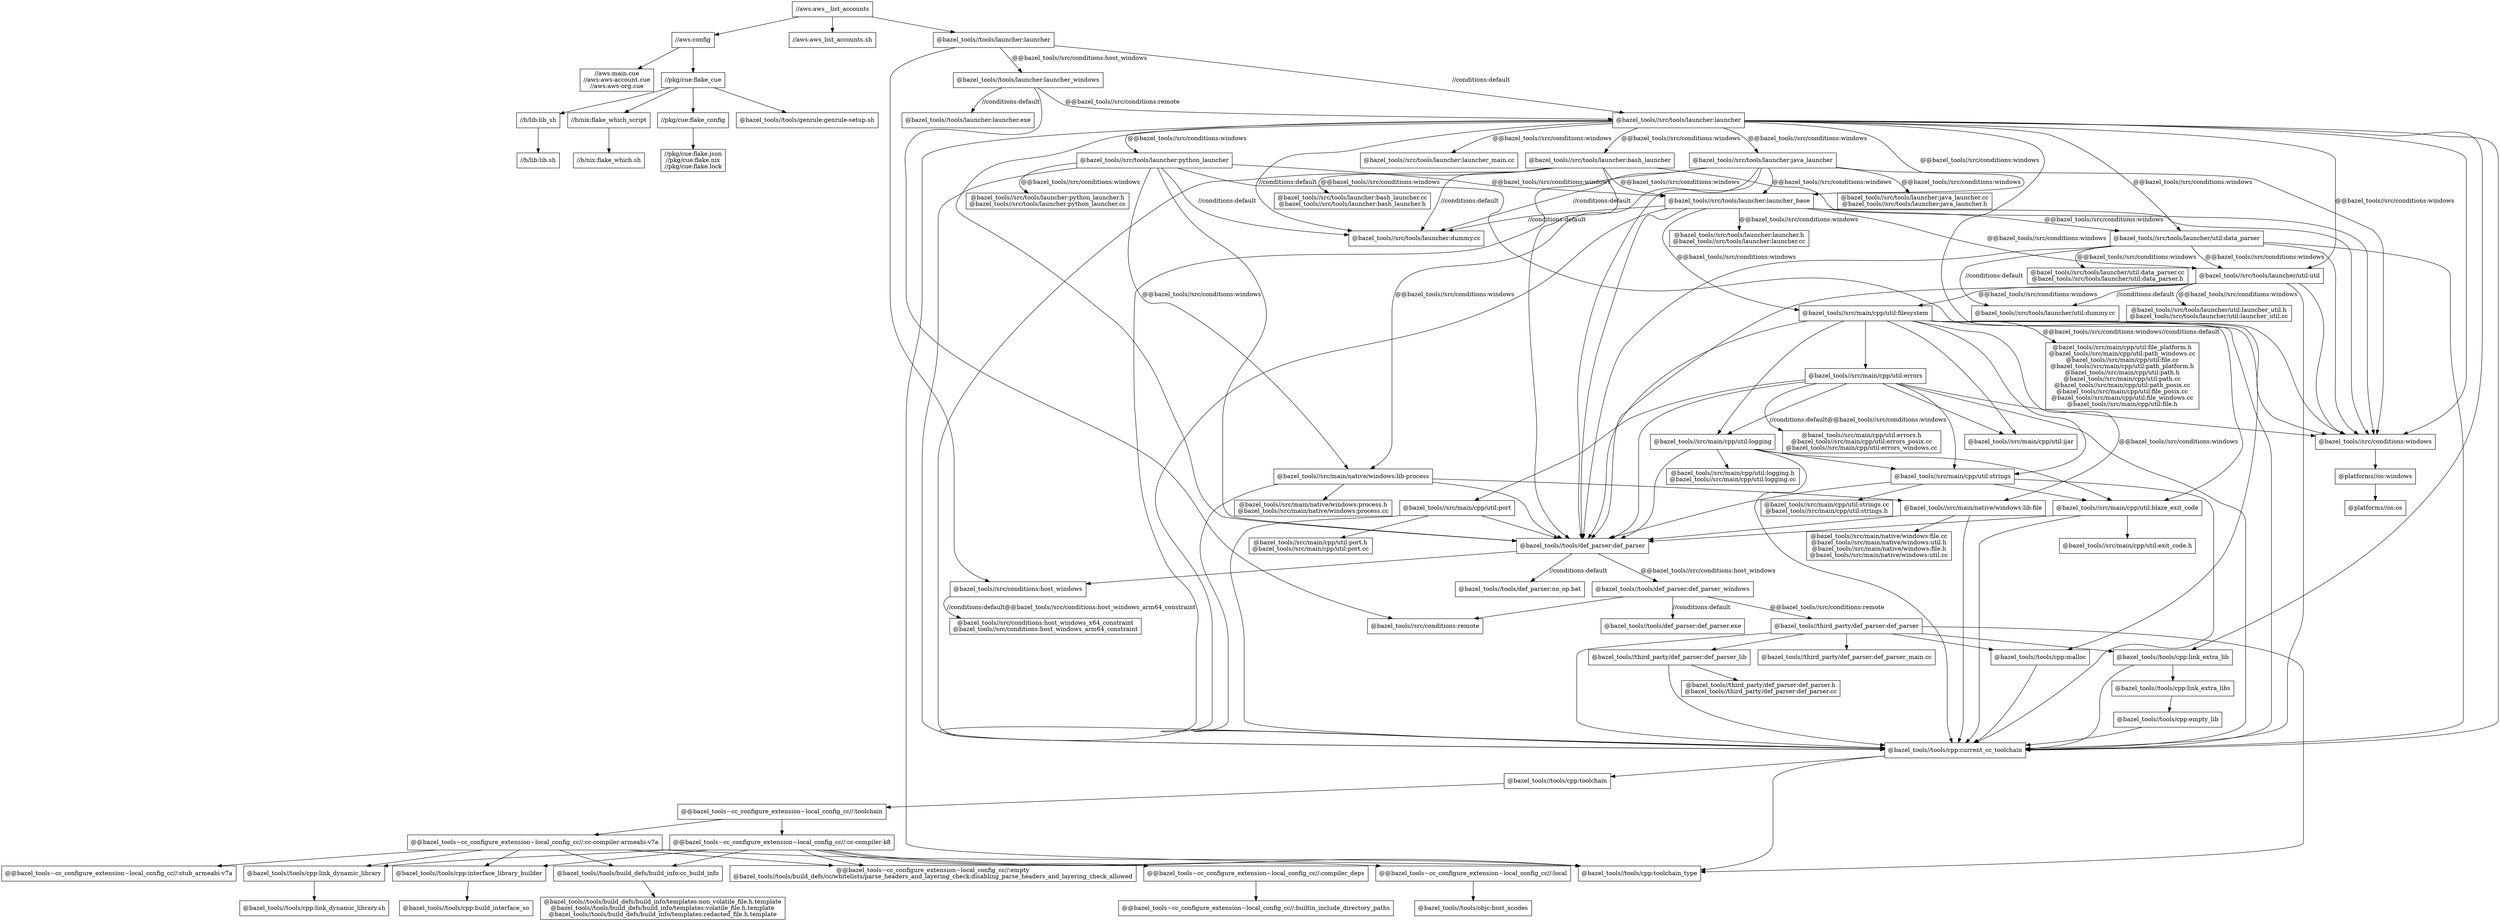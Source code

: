 digraph mygraph {
  node [shape=box];
  "//aws:aws__list_accounts"
  "//aws:aws__list_accounts" -> "//aws:config"
  "//aws:aws__list_accounts" -> "//aws:aws_list_accounts.sh"
  "//aws:aws__list_accounts" -> "@bazel_tools//tools/launcher:launcher"
  "@bazel_tools//tools/launcher:launcher"
  "@bazel_tools//tools/launcher:launcher" -> "@bazel_tools//tools/launcher:launcher_windows"
  [label="@@bazel_tools//src/conditions:host_windows"];
  "@bazel_tools//tools/launcher:launcher" -> "@bazel_tools//src/tools/launcher:launcher"
  [label="//conditions:default"];
  "@bazel_tools//tools/launcher:launcher" -> "@bazel_tools//src/conditions:host_windows"
  "@bazel_tools//tools/launcher:launcher_windows"
  "@bazel_tools//tools/launcher:launcher_windows" -> "@bazel_tools//tools/launcher:launcher.exe"
  [label="//conditions:default"];
  "@bazel_tools//tools/launcher:launcher_windows" -> "@bazel_tools//src/conditions:remote"
  "@bazel_tools//tools/launcher:launcher_windows" -> "@bazel_tools//src/tools/launcher:launcher"
  [label="@@bazel_tools//src/conditions:remote"];
  "//aws:config"
  "//aws:config" -> "//aws:main.cue\n//aws:aws-account.cue\n//aws:aws-org.cue"
  "//aws:config" -> "//pkg/cue:flake_cue"
  "//pkg/cue:flake_cue"
  "//pkg/cue:flake_cue" -> "//pkg/cue:flake_config"
  "//pkg/cue:flake_cue" -> "@bazel_tools//tools/genrule:genrule-setup.sh"
  "//pkg/cue:flake_cue" -> "//b/lib:lib_sh"
  "//pkg/cue:flake_cue" -> "//b/nix:flake_which_script"
  "//b/nix:flake_which_script"
  "//b/nix:flake_which_script" -> "//b/nix:flake_which.sh"
  "//b/lib:lib_sh"
  "//b/lib:lib_sh" -> "//b/lib:lib.sh"
  "//b/lib:lib.sh"
  "@bazel_tools//tools/genrule:genrule-setup.sh"
  "//pkg/cue:flake_config"
  "//pkg/cue:flake_config" -> "//pkg/cue:flake.json\n//pkg/cue:flake.nix\n//pkg/cue:flake.lock"
  "//aws:main.cue\n//aws:aws-account.cue\n//aws:aws-org.cue"
  "//aws:aws_list_accounts.sh"
  "//pkg/cue:flake.json\n//pkg/cue:flake.nix\n//pkg/cue:flake.lock"
  "//b/nix:flake_which.sh"
  "@bazel_tools//src/tools/launcher:launcher"
  "@bazel_tools//src/tools/launcher:launcher" -> "@bazel_tools//src/tools/launcher:dummy.cc"
  [label="//conditions:default"];
  "@bazel_tools//src/tools/launcher:launcher" -> "@bazel_tools//src/tools/launcher:launcher_main.cc"
  [label="@@bazel_tools//src/conditions:windows"];
  "@bazel_tools//src/tools/launcher:launcher" -> "@bazel_tools//src/tools/launcher:bash_launcher"
  [label="@@bazel_tools//src/conditions:windows"];
  "@bazel_tools//src/tools/launcher:launcher" -> "@bazel_tools//src/tools/launcher:java_launcher"
  [label="@@bazel_tools//src/conditions:windows"];
  "@bazel_tools//src/tools/launcher:launcher" -> "@bazel_tools//src/tools/launcher:launcher_base"
  [label="@@bazel_tools//src/conditions:windows"];
  "@bazel_tools//src/tools/launcher:launcher" -> "@bazel_tools//src/tools/launcher:python_launcher"
  [label="@@bazel_tools//src/conditions:windows"];
  "@bazel_tools//src/tools/launcher:launcher" -> "@bazel_tools//tools/def_parser:def_parser"
  "@bazel_tools//src/tools/launcher:launcher" -> "@bazel_tools//src/conditions:windows"
  "@bazel_tools//src/tools/launcher:launcher" -> "@bazel_tools//src/tools/launcher/util:util"
  [label="@@bazel_tools//src/conditions:windows"];
  "@bazel_tools//src/tools/launcher:launcher" -> "@bazel_tools//tools/cpp:malloc"
  "@bazel_tools//src/tools/launcher:launcher" -> "@bazel_tools//src/tools/launcher/util:data_parser"
  [label="@@bazel_tools//src/conditions:windows"];
  "@bazel_tools//src/tools/launcher:launcher" -> "@bazel_tools//tools/cpp:link_extra_lib"
  "@bazel_tools//src/tools/launcher:launcher" -> "@bazel_tools//tools/cpp:current_cc_toolchain"
  "@bazel_tools//src/tools/launcher:launcher" -> "@bazel_tools//tools/cpp:toolchain_type"
  "@bazel_tools//src/tools/launcher:python_launcher"
  "@bazel_tools//src/tools/launcher:python_launcher" -> "@bazel_tools//src/tools/launcher:dummy.cc"
  [label="//conditions:default"];
  "@bazel_tools//src/tools/launcher:python_launcher" -> "@bazel_tools//src/tools/launcher:python_launcher.h\n@bazel_tools//src/tools/launcher:python_launcher.cc"
  [label="@@bazel_tools//src/conditions:windows"];
  "@bazel_tools//src/tools/launcher:python_launcher" -> "@bazel_tools//src/tools/launcher:launcher_base"
  [label="@@bazel_tools//src/conditions:windows"];
  "@bazel_tools//src/tools/launcher:python_launcher" -> "@bazel_tools//src/conditions:windows"
  "@bazel_tools//src/tools/launcher:python_launcher" -> "@bazel_tools//src/main/native/windows:lib-process"
  [label="@@bazel_tools//src/conditions:windows"];
  "@bazel_tools//src/tools/launcher:python_launcher" -> "@bazel_tools//tools/def_parser:def_parser"
  "@bazel_tools//src/tools/launcher:python_launcher" -> "@bazel_tools//tools/cpp:current_cc_toolchain"
  "@bazel_tools//src/tools/launcher:python_launcher.h\n@bazel_tools//src/tools/launcher:python_launcher.cc"
  "@bazel_tools//src/tools/launcher:java_launcher"
  "@bazel_tools//src/tools/launcher:java_launcher" -> "@bazel_tools//src/tools/launcher:dummy.cc"
  [label="//conditions:default"];
  "@bazel_tools//src/tools/launcher:java_launcher" -> "@bazel_tools//src/tools/launcher:java_launcher.cc\n@bazel_tools//src/tools/launcher:java_launcher.h"
  [label="@@bazel_tools//src/conditions:windows"];
  "@bazel_tools//src/tools/launcher:java_launcher" -> "@bazel_tools//src/tools/launcher:launcher_base"
  [label="@@bazel_tools//src/conditions:windows"];
  "@bazel_tools//src/tools/launcher:java_launcher" -> "@bazel_tools//src/conditions:windows"
  "@bazel_tools//src/tools/launcher:java_launcher" -> "@bazel_tools//src/main/native/windows:lib-process"
  [label="@@bazel_tools//src/conditions:windows"];
  "@bazel_tools//src/tools/launcher:java_launcher" -> "@bazel_tools//tools/def_parser:def_parser"
  "@bazel_tools//src/tools/launcher:java_launcher" -> "@bazel_tools//tools/cpp:current_cc_toolchain"
  "@bazel_tools//src/main/native/windows:lib-process"
  "@bazel_tools//src/main/native/windows:lib-process" -> "@bazel_tools//src/main/native/windows:process.h\n@bazel_tools//src/main/native/windows:process.cc"
  "@bazel_tools//src/main/native/windows:lib-process" -> "@bazel_tools//src/main/native/windows:lib-file"
  "@bazel_tools//src/main/native/windows:lib-process" -> "@bazel_tools//tools/cpp:current_cc_toolchain"
  "@bazel_tools//src/main/native/windows:lib-process" -> "@bazel_tools//tools/def_parser:def_parser"
  "@bazel_tools//src/main/native/windows:process.h\n@bazel_tools//src/main/native/windows:process.cc"
  "@bazel_tools//src/tools/launcher:java_launcher.cc\n@bazel_tools//src/tools/launcher:java_launcher.h"
  "@bazel_tools//src/tools/launcher:bash_launcher"
  "@bazel_tools//src/tools/launcher:bash_launcher" -> "@bazel_tools//src/tools/launcher:dummy.cc"
  [label="//conditions:default"];
  "@bazel_tools//src/tools/launcher:bash_launcher" -> "@bazel_tools//src/tools/launcher:bash_launcher.cc\n@bazel_tools//src/tools/launcher:bash_launcher.h"
  [label="@@bazel_tools//src/conditions:windows"];
  "@bazel_tools//src/tools/launcher:bash_launcher" -> "@bazel_tools//src/tools/launcher:launcher_base"
  [label="@@bazel_tools//src/conditions:windows"];
  "@bazel_tools//src/tools/launcher:bash_launcher" -> "@bazel_tools//src/conditions:windows"
  "@bazel_tools//src/tools/launcher:bash_launcher" -> "@bazel_tools//tools/def_parser:def_parser"
  "@bazel_tools//src/tools/launcher:bash_launcher" -> "@bazel_tools//tools/cpp:current_cc_toolchain"
  "@bazel_tools//src/tools/launcher:launcher_base"
  "@bazel_tools//src/tools/launcher:launcher_base" -> "@bazel_tools//src/tools/launcher:dummy.cc"
  [label="//conditions:default"];
  "@bazel_tools//src/tools/launcher:launcher_base" -> "@bazel_tools//src/tools/launcher:launcher.h\n@bazel_tools//src/tools/launcher:launcher.cc"
  [label="@@bazel_tools//src/conditions:windows"];
  "@bazel_tools//src/tools/launcher:launcher_base" -> "@bazel_tools//src/conditions:windows"
  "@bazel_tools//src/tools/launcher:launcher_base" -> "@bazel_tools//src/main/cpp/util:filesystem"
  [label="@@bazel_tools//src/conditions:windows"];
  "@bazel_tools//src/tools/launcher:launcher_base" -> "@bazel_tools//src/tools/launcher/util:util"
  [label="@@bazel_tools//src/conditions:windows"];
  "@bazel_tools//src/tools/launcher:launcher_base" -> "@bazel_tools//src/tools/launcher/util:data_parser"
  [label="@@bazel_tools//src/conditions:windows"];
  "@bazel_tools//src/tools/launcher:launcher_base" -> "@bazel_tools//tools/def_parser:def_parser"
  "@bazel_tools//src/tools/launcher:launcher_base" -> "@bazel_tools//tools/cpp:current_cc_toolchain"
  "@bazel_tools//src/tools/launcher/util:data_parser"
  "@bazel_tools//src/tools/launcher/util:data_parser" -> "@bazel_tools//src/tools/launcher/util:dummy.cc"
  [label="//conditions:default"];
  "@bazel_tools//src/tools/launcher/util:data_parser" -> "@bazel_tools//src/tools/launcher/util:data_parser.cc\n@bazel_tools//src/tools/launcher/util:data_parser.h"
  [label="@@bazel_tools//src/conditions:windows"];
  "@bazel_tools//src/tools/launcher/util:data_parser" -> "@bazel_tools//src/tools/launcher/util:util"
  [label="@@bazel_tools//src/conditions:windows"];
  "@bazel_tools//src/tools/launcher/util:data_parser" -> "@bazel_tools//tools/cpp:current_cc_toolchain"
  "@bazel_tools//src/tools/launcher/util:data_parser" -> "@bazel_tools//tools/def_parser:def_parser"
  "@bazel_tools//src/tools/launcher/util:data_parser" -> "@bazel_tools//src/conditions:windows"
  "@bazel_tools//src/tools/launcher/util:data_parser.cc\n@bazel_tools//src/tools/launcher/util:data_parser.h"
  "@bazel_tools//src/tools/launcher/util:util"
  "@bazel_tools//src/tools/launcher/util:util" -> "@bazel_tools//src/tools/launcher/util:dummy.cc"
  [label="//conditions:default"];
  "@bazel_tools//src/tools/launcher/util:util" -> "@bazel_tools//src/tools/launcher/util:launcher_util.h\n@bazel_tools//src/tools/launcher/util:launcher_util.cc"
  [label="@@bazel_tools//src/conditions:windows"];
  "@bazel_tools//src/tools/launcher/util:util" -> "@bazel_tools//tools/cpp:current_cc_toolchain"
  "@bazel_tools//src/tools/launcher/util:util" -> "@bazel_tools//tools/def_parser:def_parser"
  "@bazel_tools//src/tools/launcher/util:util" -> "@bazel_tools//src/main/cpp/util:filesystem"
  [label="@@bazel_tools//src/conditions:windows"];
  "@bazel_tools//src/tools/launcher/util:util" -> "@bazel_tools//src/conditions:windows"
  "@bazel_tools//src/tools/launcher/util:launcher_util.h\n@bazel_tools//src/tools/launcher/util:launcher_util.cc"
  "@bazel_tools//src/main/cpp/util:filesystem"
  "@bazel_tools//src/main/cpp/util:filesystem" -> "@bazel_tools//src/main/cpp/util:ijar"
  "@bazel_tools//src/main/cpp/util:filesystem" -> "@bazel_tools//src/main/cpp/util:file_platform.h\n@bazel_tools//src/main/cpp/util:path_windows.cc\n@bazel_tools//src/main/cpp/util:file.cc\n@bazel_tools//src/main/cpp/util:path_platform.h\n@bazel_tools//src/main/cpp/util:path.h\n@bazel_tools//src/main/cpp/util:path.cc\n@bazel_tools//src/main/cpp/util:path_posix.cc\n@bazel_tools//src/main/cpp/util:file_posix.cc\n@bazel_tools//src/main/cpp/util:file_windows.cc\n@bazel_tools//src/main/cpp/util:file.h"
  [label="@@bazel_tools//src/conditions:windows//conditions:default"];
  "@bazel_tools//src/main/cpp/util:filesystem" -> "@bazel_tools//src/main/cpp/util:blaze_exit_code"
  "@bazel_tools//src/main/cpp/util:filesystem" -> "@bazel_tools//src/main/cpp/util:errors"
  "@bazel_tools//src/main/cpp/util:filesystem" -> "@bazel_tools//src/main/cpp/util:logging"
  "@bazel_tools//src/main/cpp/util:filesystem" -> "@bazel_tools//src/main/cpp/util:strings"
  "@bazel_tools//src/main/cpp/util:filesystem" -> "@bazel_tools//tools/cpp:current_cc_toolchain"
  "@bazel_tools//src/main/cpp/util:filesystem" -> "@bazel_tools//tools/def_parser:def_parser"
  "@bazel_tools//src/main/cpp/util:filesystem" -> "@bazel_tools//src/main/native/windows:lib-file"
  [label="@@bazel_tools//src/conditions:windows"];
  "@bazel_tools//src/main/cpp/util:filesystem" -> "@bazel_tools//src/conditions:windows"
  "@bazel_tools//src/main/native/windows:lib-file"
  "@bazel_tools//src/main/native/windows:lib-file" -> "@bazel_tools//src/main/native/windows:file.cc\n@bazel_tools//src/main/native/windows:util.h\n@bazel_tools//src/main/native/windows:file.h\n@bazel_tools//src/main/native/windows:util.cc"
  "@bazel_tools//src/main/native/windows:lib-file" -> "@bazel_tools//tools/cpp:current_cc_toolchain"
  "@bazel_tools//src/main/native/windows:lib-file" -> "@bazel_tools//tools/def_parser:def_parser"
  "@bazel_tools//src/main/native/windows:file.cc\n@bazel_tools//src/main/native/windows:util.h\n@bazel_tools//src/main/native/windows:file.h\n@bazel_tools//src/main/native/windows:util.cc"
  "@bazel_tools//src/main/cpp/util:errors"
  "@bazel_tools//src/main/cpp/util:errors" -> "@bazel_tools//src/main/cpp/util:ijar"
  "@bazel_tools//src/main/cpp/util:errors" -> "@bazel_tools//src/main/cpp/util:errors.h\n@bazel_tools//src/main/cpp/util:errors_posix.cc\n@bazel_tools//src/main/cpp/util:errors_windows.cc"
  [label="//conditions:default@@bazel_tools//src/conditions:windows"];
  "@bazel_tools//src/main/cpp/util:errors" -> "@bazel_tools//src/main/cpp/util:logging"
  "@bazel_tools//src/main/cpp/util:errors" -> "@bazel_tools//src/main/cpp/util:port"
  "@bazel_tools//src/main/cpp/util:errors" -> "@bazel_tools//src/main/cpp/util:strings"
  "@bazel_tools//src/main/cpp/util:errors" -> "@bazel_tools//tools/cpp:current_cc_toolchain"
  "@bazel_tools//src/main/cpp/util:errors" -> "@bazel_tools//tools/def_parser:def_parser"
  "@bazel_tools//src/main/cpp/util:errors" -> "@bazel_tools//src/conditions:windows"
  "@bazel_tools//src/main/cpp/util:port"
  "@bazel_tools//src/main/cpp/util:port" -> "@bazel_tools//src/main/cpp/util:port.h\n@bazel_tools//src/main/cpp/util:port.cc"
  "@bazel_tools//src/main/cpp/util:port" -> "@bazel_tools//tools/cpp:current_cc_toolchain"
  "@bazel_tools//src/main/cpp/util:port" -> "@bazel_tools//tools/def_parser:def_parser"
  "@bazel_tools//src/main/cpp/util:port.h\n@bazel_tools//src/main/cpp/util:port.cc"
  "@bazel_tools//src/main/cpp/util:logging"
  "@bazel_tools//src/main/cpp/util:logging" -> "@bazel_tools//src/main/cpp/util:logging.h\n@bazel_tools//src/main/cpp/util:logging.cc"
  "@bazel_tools//src/main/cpp/util:logging" -> "@bazel_tools//src/main/cpp/util:blaze_exit_code"
  "@bazel_tools//src/main/cpp/util:logging" -> "@bazel_tools//src/main/cpp/util:strings"
  "@bazel_tools//src/main/cpp/util:logging" -> "@bazel_tools//tools/cpp:current_cc_toolchain"
  "@bazel_tools//src/main/cpp/util:logging" -> "@bazel_tools//tools/def_parser:def_parser"
  "@bazel_tools//src/main/cpp/util:strings"
  "@bazel_tools//src/main/cpp/util:strings" -> "@bazel_tools//src/main/cpp/util:strings.cc\n@bazel_tools//src/main/cpp/util:strings.h"
  "@bazel_tools//src/main/cpp/util:strings" -> "@bazel_tools//src/main/cpp/util:blaze_exit_code"
  "@bazel_tools//src/main/cpp/util:strings" -> "@bazel_tools//tools/cpp:current_cc_toolchain"
  "@bazel_tools//src/main/cpp/util:strings" -> "@bazel_tools//tools/def_parser:def_parser"
  "@bazel_tools//src/main/cpp/util:strings.cc\n@bazel_tools//src/main/cpp/util:strings.h"
  "@bazel_tools//src/main/cpp/util:logging.h\n@bazel_tools//src/main/cpp/util:logging.cc"
  "@bazel_tools//src/main/cpp/util:errors.h\n@bazel_tools//src/main/cpp/util:errors_posix.cc\n@bazel_tools//src/main/cpp/util:errors_windows.cc"
  "@bazel_tools//src/main/cpp/util:blaze_exit_code"
  "@bazel_tools//src/main/cpp/util:blaze_exit_code" -> "@bazel_tools//src/main/cpp/util:exit_code.h"
  "@bazel_tools//src/main/cpp/util:blaze_exit_code" -> "@bazel_tools//tools/cpp:current_cc_toolchain"
  "@bazel_tools//src/main/cpp/util:blaze_exit_code" -> "@bazel_tools//tools/def_parser:def_parser"
  "@bazel_tools//tools/def_parser:def_parser"
  "@bazel_tools//tools/def_parser:def_parser" -> "@bazel_tools//tools/def_parser:def_parser_windows"
  [label="@@bazel_tools//src/conditions:host_windows"];
  "@bazel_tools//tools/def_parser:def_parser" -> "@bazel_tools//tools/def_parser:no_op.bat"
  [label="//conditions:default"];
  "@bazel_tools//tools/def_parser:def_parser" -> "@bazel_tools//src/conditions:host_windows"
  "@bazel_tools//tools/def_parser:no_op.bat"
  "@bazel_tools//tools/def_parser:def_parser_windows"
  "@bazel_tools//tools/def_parser:def_parser_windows" -> "@bazel_tools//tools/def_parser:def_parser.exe"
  [label="//conditions:default"];
  "@bazel_tools//tools/def_parser:def_parser_windows" -> "@bazel_tools//third_party/def_parser:def_parser"
  [label="@@bazel_tools//src/conditions:remote"];
  "@bazel_tools//tools/def_parser:def_parser_windows" -> "@bazel_tools//src/conditions:remote"
  "@bazel_tools//third_party/def_parser:def_parser"
  "@bazel_tools//third_party/def_parser:def_parser" -> "@bazel_tools//third_party/def_parser:def_parser_main.cc"
  "@bazel_tools//third_party/def_parser:def_parser" -> "@bazel_tools//third_party/def_parser:def_parser_lib"
  "@bazel_tools//third_party/def_parser:def_parser" -> "@bazel_tools//tools/cpp:toolchain_type"
  "@bazel_tools//third_party/def_parser:def_parser" -> "@bazel_tools//tools/cpp:current_cc_toolchain"
  "@bazel_tools//third_party/def_parser:def_parser" -> "@bazel_tools//tools/cpp:link_extra_lib"
  "@bazel_tools//third_party/def_parser:def_parser" -> "@bazel_tools//tools/cpp:malloc"
  "@bazel_tools//tools/cpp:malloc"
  "@bazel_tools//tools/cpp:malloc" -> "@bazel_tools//tools/cpp:current_cc_toolchain"
  "@bazel_tools//tools/cpp:link_extra_lib"
  "@bazel_tools//tools/cpp:link_extra_lib" -> "@bazel_tools//tools/cpp:link_extra_libs"
  "@bazel_tools//tools/cpp:link_extra_lib" -> "@bazel_tools//tools/cpp:current_cc_toolchain"
  "@bazel_tools//tools/cpp:link_extra_libs"
  "@bazel_tools//tools/cpp:link_extra_libs" -> "@bazel_tools//tools/cpp:empty_lib"
  "@bazel_tools//tools/cpp:empty_lib"
  "@bazel_tools//tools/cpp:empty_lib" -> "@bazel_tools//tools/cpp:current_cc_toolchain"
  "@bazel_tools//third_party/def_parser:def_parser_lib"
  "@bazel_tools//third_party/def_parser:def_parser_lib" -> "@bazel_tools//third_party/def_parser:def_parser.h\n@bazel_tools//third_party/def_parser:def_parser.cc"
  "@bazel_tools//third_party/def_parser:def_parser_lib" -> "@bazel_tools//tools/cpp:current_cc_toolchain"
  "@bazel_tools//third_party/def_parser:def_parser.h\n@bazel_tools//third_party/def_parser:def_parser.cc"
  "@bazel_tools//third_party/def_parser:def_parser_main.cc"
  "@bazel_tools//tools/def_parser:def_parser.exe"
  "@bazel_tools//tools/cpp:current_cc_toolchain"
  "@bazel_tools//tools/cpp:current_cc_toolchain" -> "@bazel_tools//tools/cpp:toolchain"
  "@bazel_tools//tools/cpp:current_cc_toolchain" -> "@bazel_tools//tools/cpp:toolchain_type"
  "@bazel_tools//tools/cpp:toolchain"
  "@bazel_tools//tools/cpp:toolchain" -> "@@bazel_tools~cc_configure_extension~local_config_cc//:toolchain"
  "@@bazel_tools~cc_configure_extension~local_config_cc//:toolchain"
  "@@bazel_tools~cc_configure_extension~local_config_cc//:toolchain" -> "@@bazel_tools~cc_configure_extension~local_config_cc//:cc-compiler-k8"
  "@@bazel_tools~cc_configure_extension~local_config_cc//:toolchain" -> "@@bazel_tools~cc_configure_extension~local_config_cc//:cc-compiler-armeabi-v7a"
  "@@bazel_tools~cc_configure_extension~local_config_cc//:cc-compiler-armeabi-v7a"
  "@@bazel_tools~cc_configure_extension~local_config_cc//:cc-compiler-armeabi-v7a" -> "@@bazel_tools~cc_configure_extension~local_config_cc//:empty\n@bazel_tools//tools/build_defs/cc/whitelists/parse_headers_and_layering_check:disabling_parse_headers_and_layering_check_allowed"
  "@@bazel_tools~cc_configure_extension~local_config_cc//:cc-compiler-armeabi-v7a" -> "@@bazel_tools~cc_configure_extension~local_config_cc//:stub_armeabi-v7a"
  "@@bazel_tools~cc_configure_extension~local_config_cc//:cc-compiler-armeabi-v7a" -> "@bazel_tools//tools/build_defs/build_info:cc_build_info"
  "@@bazel_tools~cc_configure_extension~local_config_cc//:cc-compiler-armeabi-v7a" -> "@bazel_tools//tools/cpp:toolchain_type"
  "@@bazel_tools~cc_configure_extension~local_config_cc//:cc-compiler-armeabi-v7a" -> "@bazel_tools//tools/cpp:link_dynamic_library"
  "@@bazel_tools~cc_configure_extension~local_config_cc//:cc-compiler-armeabi-v7a" -> "@bazel_tools//tools/cpp:interface_library_builder"
  "@@bazel_tools~cc_configure_extension~local_config_cc//:stub_armeabi-v7a"
  "@@bazel_tools~cc_configure_extension~local_config_cc//:cc-compiler-k8"
  "@@bazel_tools~cc_configure_extension~local_config_cc//:cc-compiler-k8" -> "@@bazel_tools~cc_configure_extension~local_config_cc//:compiler_deps"
  "@@bazel_tools~cc_configure_extension~local_config_cc//:cc-compiler-k8" -> "@@bazel_tools~cc_configure_extension~local_config_cc//:empty\n@bazel_tools//tools/build_defs/cc/whitelists/parse_headers_and_layering_check:disabling_parse_headers_and_layering_check_allowed"
  "@@bazel_tools~cc_configure_extension~local_config_cc//:cc-compiler-k8" -> "@@bazel_tools~cc_configure_extension~local_config_cc//:local"
  "@@bazel_tools~cc_configure_extension~local_config_cc//:cc-compiler-k8" -> "@bazel_tools//tools/build_defs/build_info:cc_build_info"
  "@@bazel_tools~cc_configure_extension~local_config_cc//:cc-compiler-k8" -> "@bazel_tools//tools/cpp:toolchain_type"
  "@@bazel_tools~cc_configure_extension~local_config_cc//:cc-compiler-k8" -> "@bazel_tools//tools/cpp:link_dynamic_library"
  "@@bazel_tools~cc_configure_extension~local_config_cc//:cc-compiler-k8" -> "@bazel_tools//tools/cpp:interface_library_builder"
  "@bazel_tools//tools/cpp:interface_library_builder"
  "@bazel_tools//tools/cpp:interface_library_builder" -> "@bazel_tools//tools/cpp:build_interface_so"
  "@bazel_tools//tools/cpp:build_interface_so"
  "@bazel_tools//tools/cpp:link_dynamic_library"
  "@bazel_tools//tools/cpp:link_dynamic_library" -> "@bazel_tools//tools/cpp:link_dynamic_library.sh"
  "@bazel_tools//tools/cpp:link_dynamic_library.sh"
  "@bazel_tools//tools/cpp:toolchain_type"
  "@bazel_tools//tools/build_defs/build_info:cc_build_info"
  "@bazel_tools//tools/build_defs/build_info:cc_build_info" -> "@bazel_tools//tools/build_defs/build_info/templates:non_volatile_file.h.template\n@bazel_tools//tools/build_defs/build_info/templates:volatile_file.h.template\n@bazel_tools//tools/build_defs/build_info/templates:redacted_file.h.template"
  "@bazel_tools//tools/build_defs/build_info/templates:non_volatile_file.h.template\n@bazel_tools//tools/build_defs/build_info/templates:volatile_file.h.template\n@bazel_tools//tools/build_defs/build_info/templates:redacted_file.h.template"
  "@@bazel_tools~cc_configure_extension~local_config_cc//:local"
  "@@bazel_tools~cc_configure_extension~local_config_cc//:local" -> "@bazel_tools//tools/objc:host_xcodes"
  "@bazel_tools//tools/objc:host_xcodes"
  "@@bazel_tools~cc_configure_extension~local_config_cc//:empty\n@bazel_tools//tools/build_defs/cc/whitelists/parse_headers_and_layering_check:disabling_parse_headers_and_layering_check_allowed"
  "@@bazel_tools~cc_configure_extension~local_config_cc//:compiler_deps"
  "@@bazel_tools~cc_configure_extension~local_config_cc//:compiler_deps" -> "@@bazel_tools~cc_configure_extension~local_config_cc//:builtin_include_directory_paths"
  "@@bazel_tools~cc_configure_extension~local_config_cc//:builtin_include_directory_paths"
  "@bazel_tools//src/main/cpp/util:exit_code.h"
  "@bazel_tools//src/main/cpp/util:file_platform.h\n@bazel_tools//src/main/cpp/util:path_windows.cc\n@bazel_tools//src/main/cpp/util:file.cc\n@bazel_tools//src/main/cpp/util:path_platform.h\n@bazel_tools//src/main/cpp/util:path.h\n@bazel_tools//src/main/cpp/util:path.cc\n@bazel_tools//src/main/cpp/util:path_posix.cc\n@bazel_tools//src/main/cpp/util:file_posix.cc\n@bazel_tools//src/main/cpp/util:file_windows.cc\n@bazel_tools//src/main/cpp/util:file.h"
  "@bazel_tools//src/main/cpp/util:ijar"
  "@bazel_tools//src/conditions:windows"
  "@bazel_tools//src/conditions:windows" -> "@platforms//os:windows"
  "@platforms//os:windows"
  "@platforms//os:windows" -> "@platforms//os:os"
  "@platforms//os:os"
  "@bazel_tools//src/tools/launcher:launcher.h\n@bazel_tools//src/tools/launcher:launcher.cc"
  "@bazel_tools//src/tools/launcher:bash_launcher.cc\n@bazel_tools//src/tools/launcher:bash_launcher.h"
  "@bazel_tools//src/tools/launcher:launcher_main.cc"
  "@bazel_tools//src/tools/launcher:dummy.cc"
  "@bazel_tools//tools/launcher:launcher.exe"
  "@bazel_tools//src/conditions:host_windows"
  "@bazel_tools//src/conditions:host_windows" -> "@bazel_tools//src/conditions:host_windows_x64_constraint\n@bazel_tools//src/conditions:host_windows_arm64_constraint"
  [label="//conditions:default@@bazel_tools//src/conditions:host_windows_arm64_constraint"];
  "@bazel_tools//src/conditions:host_windows_x64_constraint\n@bazel_tools//src/conditions:host_windows_arm64_constraint"
  "@bazel_tools//src/conditions:remote"
  "@bazel_tools//src/tools/launcher/util:dummy.cc"
}
